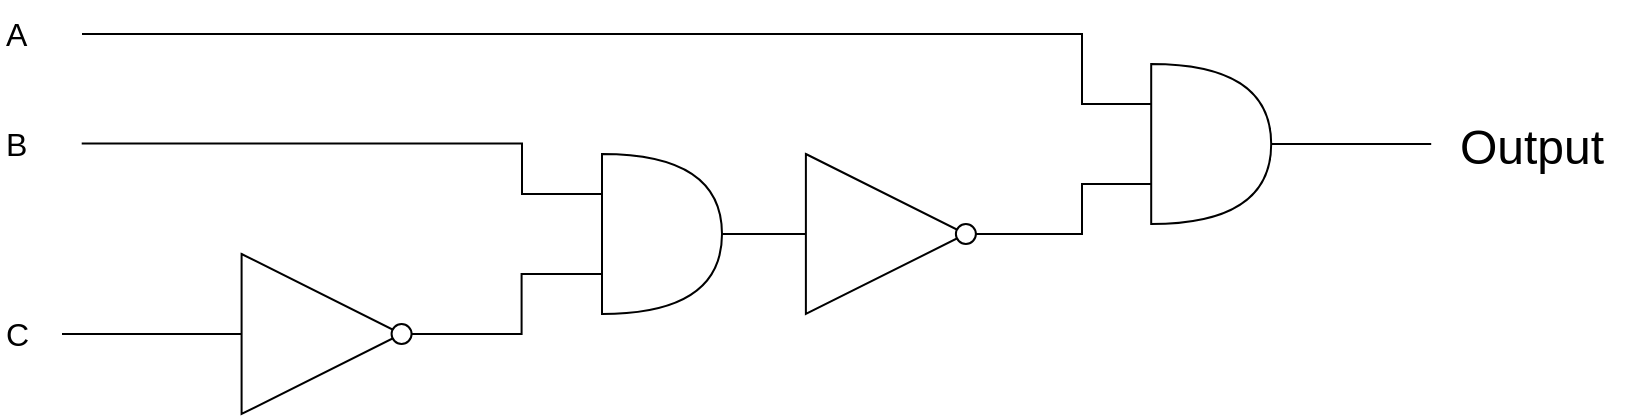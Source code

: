 <mxfile version="12.1.3" type="device" pages="1"><diagram id="vSlLtnav33U21RtAx6bR" name="Page-1"><mxGraphModel dx="5051" dy="4326" grid="1" gridSize="10" guides="1" tooltips="1" connect="1" arrows="1" fold="1" page="1" pageScale="1" pageWidth="1100" pageHeight="850" math="0" shadow="0"><root><mxCell id="0"/><mxCell id="1" parent="0"/><mxCell id="u6hafn2sXiD9cD7XvXtg-8" value="" style="edgeStyle=orthogonalEdgeStyle;rounded=0;orthogonalLoop=1;jettySize=auto;html=1;fontSize=24;endArrow=none;endFill=0;entryX=0;entryY=0.25;entryDx=0;entryDy=0;entryPerimeter=0;" edge="1" parent="1" target="u6hafn2sXiD9cD7XvXtg-23"><mxGeometry relative="1" as="geometry"><mxPoint x="-4340" y="-3360" as="sourcePoint"/><mxPoint x="-4270" y="-3360" as="targetPoint"/><Array as="points"><mxPoint x="-3840" y="-3360"/><mxPoint x="-3840" y="-3325"/></Array></mxGeometry></mxCell><mxCell id="u6hafn2sXiD9cD7XvXtg-10" value="&lt;font style=&quot;font-size: 16px&quot;&gt;A&lt;/font&gt;" style="text;html=1;resizable=0;points=[];autosize=1;align=left;verticalAlign=middle;spacingTop=-4;fontSize=24;strokeColor=none;" vertex="1" parent="1"><mxGeometry x="-4380.206" y="-3375" width="30" height="30" as="geometry"/></mxCell><mxCell id="u6hafn2sXiD9cD7XvXtg-11" value="&lt;font style=&quot;font-size: 16px&quot;&gt;B&lt;/font&gt;" style="text;html=1;resizable=0;points=[];autosize=1;align=left;verticalAlign=middle;spacingTop=-4;fontSize=24;strokeColor=none;" vertex="1" parent="1"><mxGeometry x="-4380.206" y="-3320" width="30" height="30" as="geometry"/></mxCell><mxCell id="u6hafn2sXiD9cD7XvXtg-12" value="&lt;font style=&quot;font-size: 16px&quot;&gt;C&lt;/font&gt;" style="text;html=1;resizable=0;points=[];autosize=1;align=left;verticalAlign=middle;spacingTop=-4;fontSize=24;strokeColor=none;" vertex="1" parent="1"><mxGeometry x="-4380.206" y="-3225" width="30" height="30" as="geometry"/></mxCell><mxCell id="u6hafn2sXiD9cD7XvXtg-13" value="" style="edgeStyle=orthogonalEdgeStyle;rounded=0;orthogonalLoop=1;jettySize=auto;html=1;fontSize=24;endArrow=none;endFill=0;entryX=0;entryY=0.25;entryDx=0;entryDy=0;entryPerimeter=0;" edge="1" parent="1" target="u6hafn2sXiD9cD7XvXtg-21"><mxGeometry relative="1" as="geometry"><mxPoint x="-4340.143" y="-3305.262" as="sourcePoint"/><mxPoint x="-4270.143" y="-3305.262" as="targetPoint"/><Array as="points"><mxPoint x="-4120" y="-3305"/><mxPoint x="-4120" y="-3280"/></Array></mxGeometry></mxCell><mxCell id="u6hafn2sXiD9cD7XvXtg-14" value="" style="edgeStyle=orthogonalEdgeStyle;rounded=0;orthogonalLoop=1;jettySize=auto;html=1;fontSize=24;endArrow=none;endFill=0;entryX=0;entryY=0.5;entryDx=0;entryDy=0;" edge="1" parent="1" target="u6hafn2sXiD9cD7XvXtg-17"><mxGeometry relative="1" as="geometry"><mxPoint x="-4350" y="-3210" as="sourcePoint"/><mxPoint x="-4280.143" y="-3185.476" as="targetPoint"/><Array as="points"><mxPoint x="-4300" y="-3210"/><mxPoint x="-4300" y="-3210"/></Array></mxGeometry></mxCell><mxCell id="u6hafn2sXiD9cD7XvXtg-16" value="" style="group" vertex="1" connectable="0" parent="1"><mxGeometry x="-4260.206" y="-3250" width="85" height="80" as="geometry"/></mxCell><mxCell id="u6hafn2sXiD9cD7XvXtg-17" value="" style="triangle;whiteSpace=wrap;html=1;" vertex="1" parent="u6hafn2sXiD9cD7XvXtg-16"><mxGeometry width="80" height="80" as="geometry"/></mxCell><mxCell id="u6hafn2sXiD9cD7XvXtg-18" value="" style="ellipse;whiteSpace=wrap;html=1;aspect=fixed;" vertex="1" parent="u6hafn2sXiD9cD7XvXtg-16"><mxGeometry x="75" y="35" width="10" height="10" as="geometry"/></mxCell><mxCell id="u6hafn2sXiD9cD7XvXtg-21" value="" style="shape=or;whiteSpace=wrap;html=1;fontSize=15;" vertex="1" parent="1"><mxGeometry x="-4080" y="-3300" width="60" height="80" as="geometry"/></mxCell><mxCell id="u6hafn2sXiD9cD7XvXtg-19" value="" style="edgeStyle=elbowEdgeStyle;rounded=0;orthogonalLoop=1;jettySize=auto;html=1;fontSize=15;endArrow=none;endFill=0;entryX=0;entryY=0.75;entryDx=0;entryDy=0;entryPerimeter=0;" edge="1" parent="1" source="u6hafn2sXiD9cD7XvXtg-18" target="u6hafn2sXiD9cD7XvXtg-21"><mxGeometry relative="1" as="geometry"><mxPoint x="-4080" y="-3245" as="targetPoint"/><Array as="points"><mxPoint x="-4120.206" y="-3225"/></Array></mxGeometry></mxCell><mxCell id="u6hafn2sXiD9cD7XvXtg-22" value="" style="group" vertex="1" connectable="0" parent="1"><mxGeometry x="-3999.849" y="-3300" width="126.5" height="80" as="geometry"/></mxCell><mxCell id="u6hafn2sXiD9cD7XvXtg-15" value="" style="group" vertex="1" connectable="0" parent="u6hafn2sXiD9cD7XvXtg-22"><mxGeometry x="21.794" width="85" height="80" as="geometry"/></mxCell><mxCell id="u6hafn2sXiD9cD7XvXtg-5" value="" style="triangle;whiteSpace=wrap;html=1;" vertex="1" parent="u6hafn2sXiD9cD7XvXtg-15"><mxGeometry width="80" height="80" as="geometry"/></mxCell><mxCell id="u6hafn2sXiD9cD7XvXtg-6" value="" style="ellipse;whiteSpace=wrap;html=1;aspect=fixed;" vertex="1" parent="u6hafn2sXiD9cD7XvXtg-15"><mxGeometry x="75" y="35" width="10" height="10" as="geometry"/></mxCell><mxCell id="u6hafn2sXiD9cD7XvXtg-4" value="" style="edgeStyle=orthogonalEdgeStyle;rounded=0;orthogonalLoop=1;jettySize=auto;html=1;fontSize=24;endArrow=none;endFill=0;entryX=0;entryY=0.5;entryDx=0;entryDy=0;exitX=1;exitY=0.5;exitDx=0;exitDy=0;exitPerimeter=0;" edge="1" parent="1" target="u6hafn2sXiD9cD7XvXtg-5" source="u6hafn2sXiD9cD7XvXtg-21"><mxGeometry relative="1" as="geometry"><mxPoint x="-4010" y="-3260" as="sourcePoint"/><mxPoint x="-3988.055" y="-3260" as="targetPoint"/><Array as="points"/></mxGeometry></mxCell><mxCell id="u6hafn2sXiD9cD7XvXtg-25" value="" style="edgeStyle=elbowEdgeStyle;rounded=0;orthogonalLoop=1;jettySize=auto;html=1;endArrow=none;endFill=0;fontSize=15;" edge="1" parent="1" source="u6hafn2sXiD9cD7XvXtg-23"><mxGeometry relative="1" as="geometry"><mxPoint x="-3665.402" y="-3305" as="targetPoint"/></mxGeometry></mxCell><mxCell id="u6hafn2sXiD9cD7XvXtg-23" value="" style="shape=or;whiteSpace=wrap;html=1;fontSize=15;" vertex="1" parent="1"><mxGeometry x="-3805.402" y="-3345" width="60" height="80" as="geometry"/></mxCell><mxCell id="u6hafn2sXiD9cD7XvXtg-3" value="" style="edgeStyle=orthogonalEdgeStyle;rounded=0;orthogonalLoop=1;jettySize=auto;html=1;fontSize=24;endArrow=none;endFill=0;entryX=0;entryY=0.75;entryDx=0;entryDy=0;entryPerimeter=0;" edge="1" parent="1" source="u6hafn2sXiD9cD7XvXtg-6" target="u6hafn2sXiD9cD7XvXtg-23"><mxGeometry relative="1" as="geometry"><mxPoint x="-3853.349" y="-3260" as="targetPoint"/><Array as="points"><mxPoint x="-3840" y="-3260"/><mxPoint x="-3840" y="-3285"/></Array></mxGeometry></mxCell><mxCell id="u6hafn2sXiD9cD7XvXtg-26" value="Output" style="text;html=1;resizable=0;points=[];autosize=1;align=left;verticalAlign=top;spacingTop=-4;fontSize=24;" vertex="1" parent="1"><mxGeometry x="-3652.706" y="-3320" width="90" height="30" as="geometry"/></mxCell></root></mxGraphModel></diagram></mxfile>